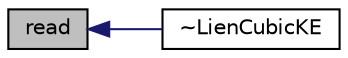digraph "read"
{
  bgcolor="transparent";
  edge [fontname="Helvetica",fontsize="10",labelfontname="Helvetica",labelfontsize="10"];
  node [fontname="Helvetica",fontsize="10",shape=record];
  rankdir="LR";
  Node1010 [label="read",height=0.2,width=0.4,color="black", fillcolor="grey75", style="filled", fontcolor="black"];
  Node1010 -> Node1011 [dir="back",color="midnightblue",fontsize="10",style="solid",fontname="Helvetica"];
  Node1011 [label="~LienCubicKE",height=0.2,width=0.4,color="black",URL="$a32065.html#a827b32b4e7d135425f626af524052169",tooltip="Destructor. "];
}
